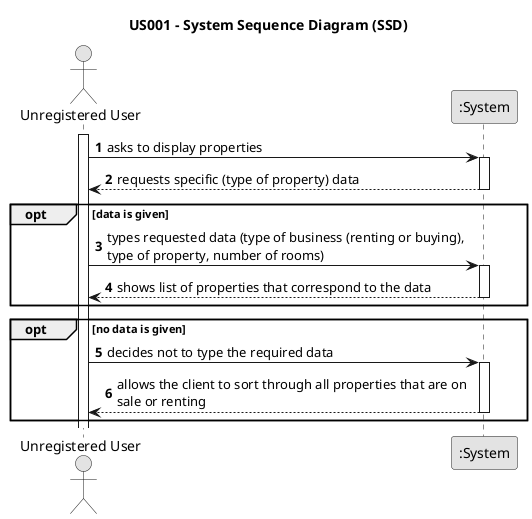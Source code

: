 @startuml
skinparam monochrome true
skinparam packageStyle rectangle
skinparam shadowing false

title US001 - System Sequence Diagram (SSD)

autonumber

actor "Unregistered User" as Customer
participant ":System" as System

activate Customer

    Customer -> System : asks to display properties
    activate System

        System --> Customer : requests specific (type of property) data
    deactivate System
opt data is given
    Customer -> System : types requested data (type of business (renting or buying), \ntype of property, number of rooms)
    activate System

        System --> Customer : shows list of properties that correspond to the data
    deactivate System
end

opt no data is given
    Customer -> System : decides not to type the required data
        activate System

            System --> Customer : allows the client to sort through all properties that are on \nsale or renting
        deactivate System
end

@enduml